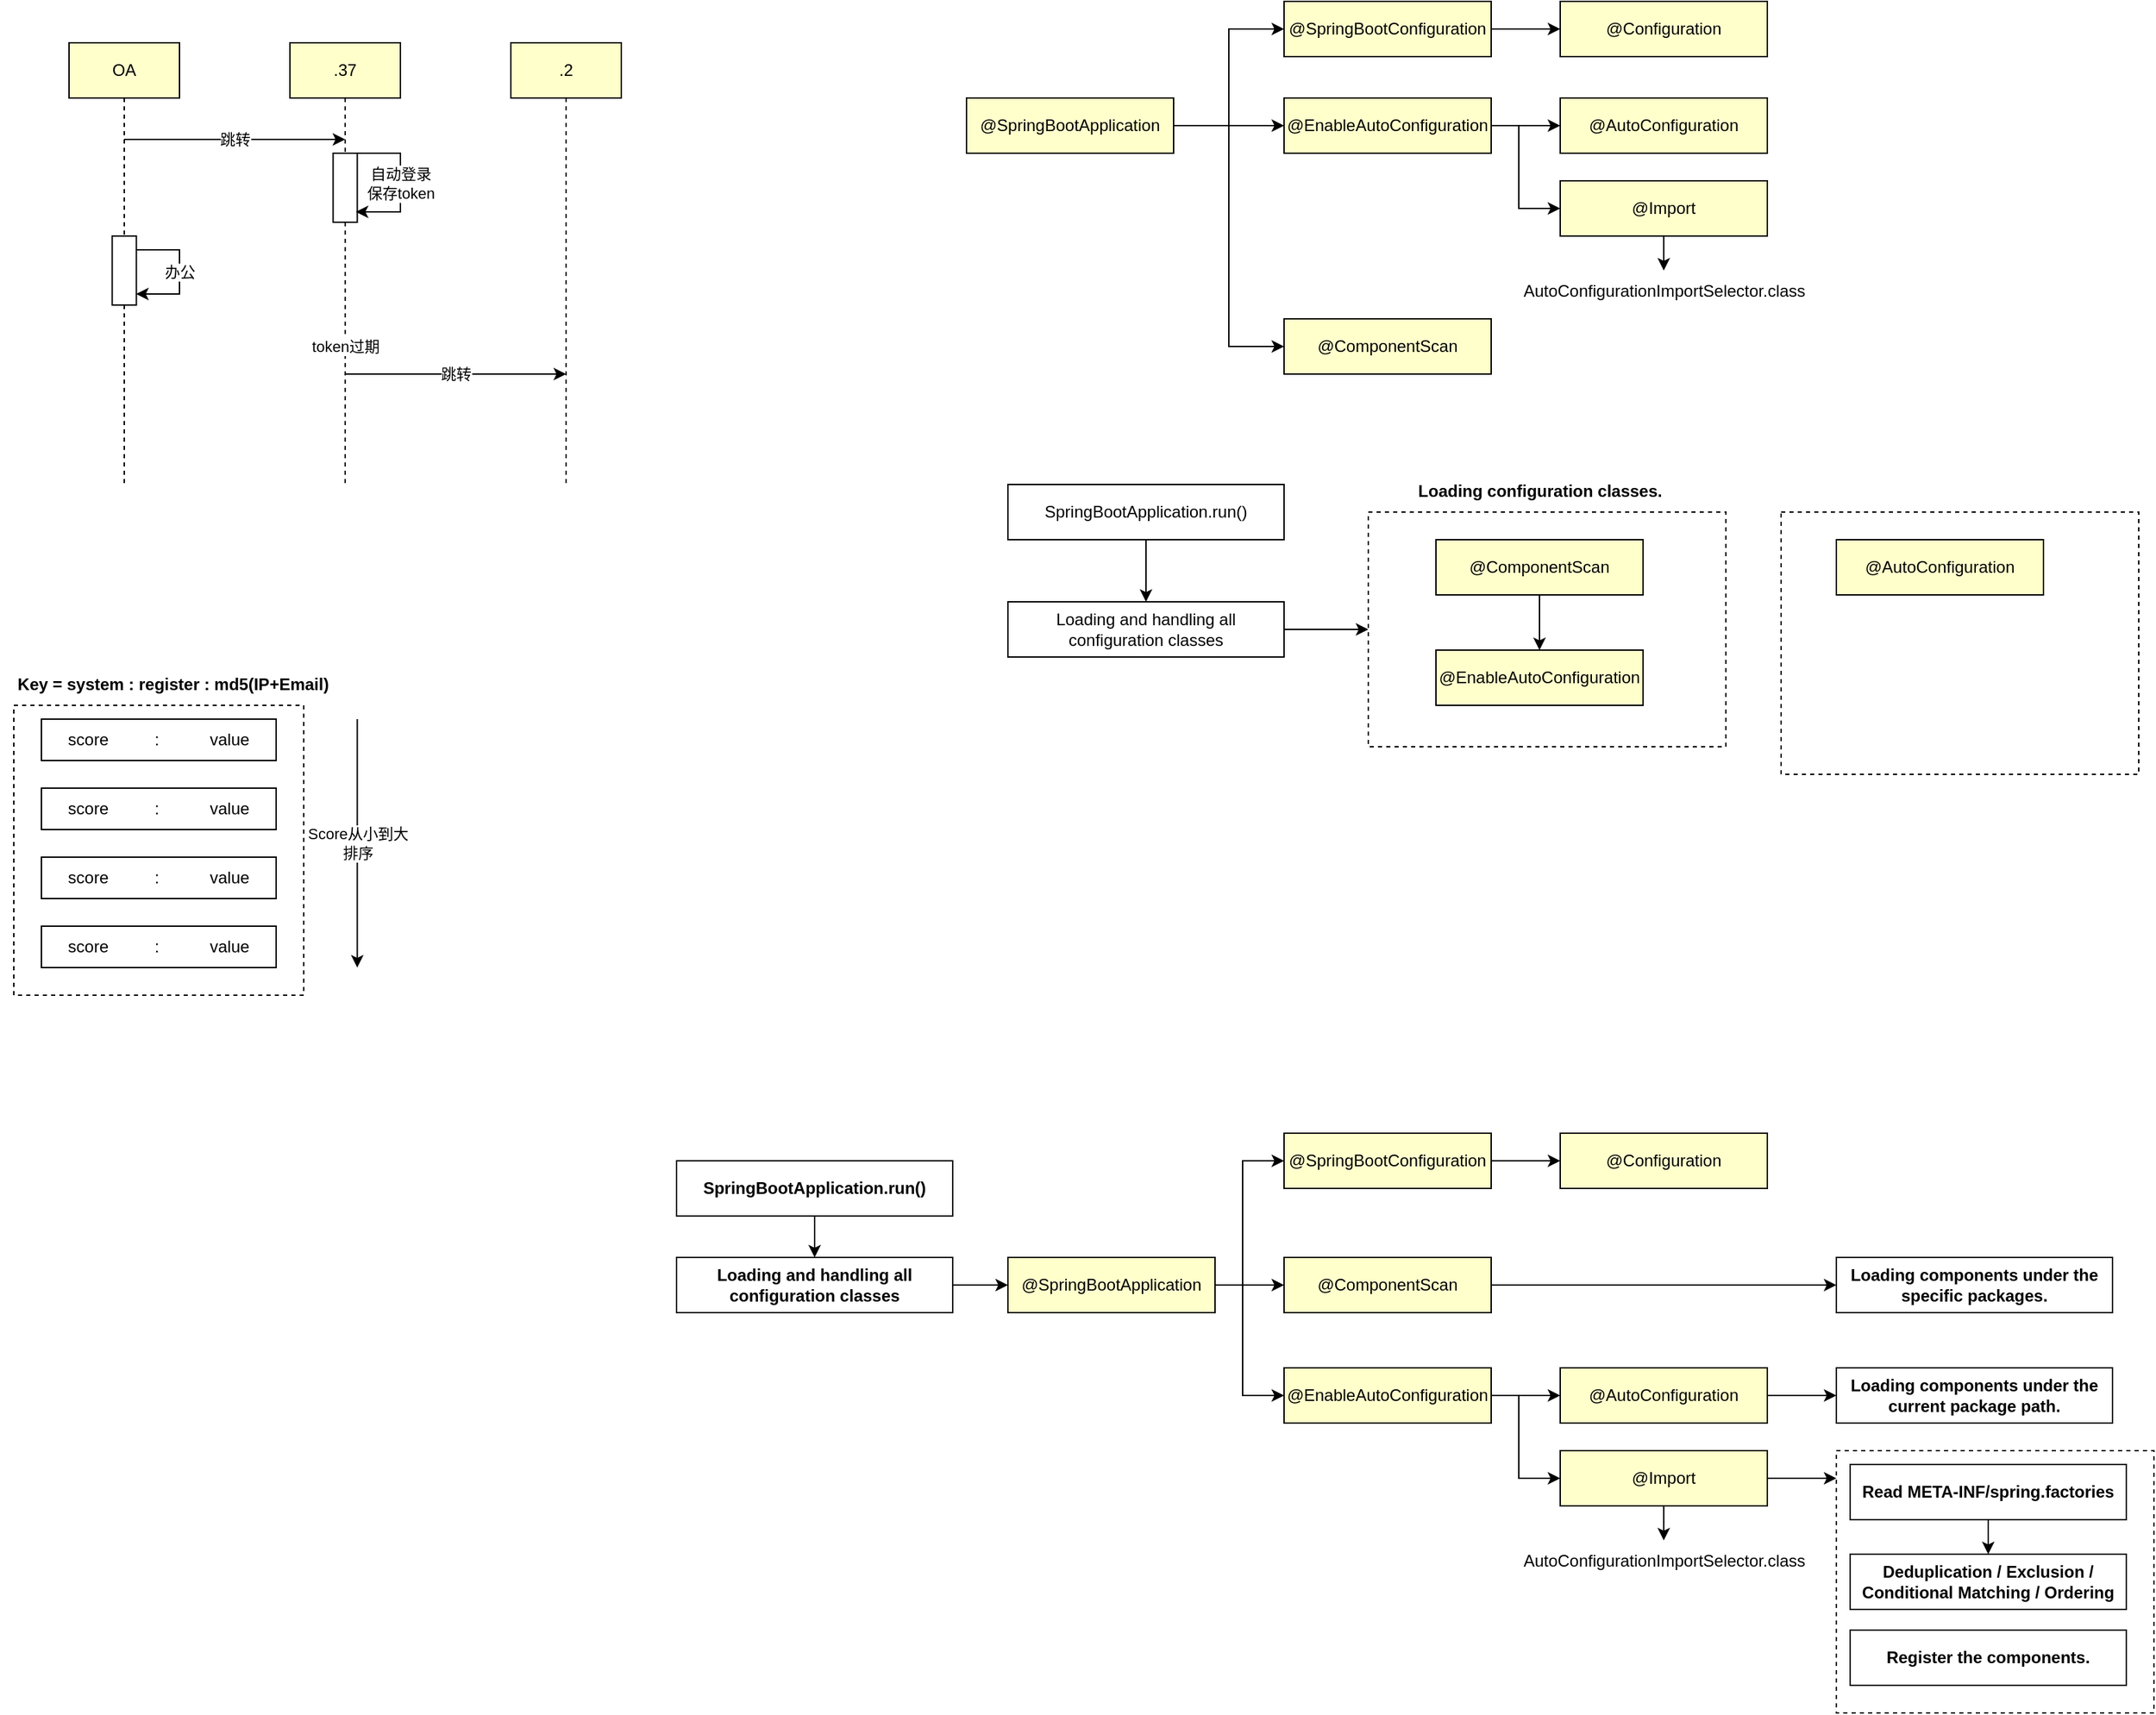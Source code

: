 <mxfile version="26.2.14">
  <diagram name="Page-1" id="XBFmpDd5GI6fNW_chvTV">
    <mxGraphModel dx="632" dy="319" grid="1" gridSize="10" guides="1" tooltips="1" connect="1" arrows="1" fold="1" page="1" pageScale="1" pageWidth="827" pageHeight="1169" math="0" shadow="0">
      <root>
        <mxCell id="0" />
        <mxCell id="1" parent="0" />
        <mxCell id="NUGtLv0-GDBaZmMCbuX2-15" style="edgeStyle=orthogonalEdgeStyle;rounded=0;orthogonalLoop=1;jettySize=auto;html=1;endArrow=none;startFill=0;dashed=1;" parent="1" source="NUGtLv0-GDBaZmMCbuX2-34" edge="1">
          <mxGeometry relative="1" as="geometry">
            <mxPoint x="280" y="360" as="targetPoint" />
            <Array as="points">
              <mxPoint x="280" y="230" />
              <mxPoint x="280" y="230" />
            </Array>
          </mxGeometry>
        </mxCell>
        <mxCell id="NUGtLv0-GDBaZmMCbuX2-55" style="edgeStyle=orthogonalEdgeStyle;rounded=0;orthogonalLoop=1;jettySize=auto;html=1;entryX=0.5;entryY=0;entryDx=0;entryDy=0;endArrow=none;startFill=0;dashed=1;" parent="1" source="NUGtLv0-GDBaZmMCbuX2-13" target="NUGtLv0-GDBaZmMCbuX2-34" edge="1">
          <mxGeometry relative="1" as="geometry" />
        </mxCell>
        <mxCell id="NUGtLv0-GDBaZmMCbuX2-13" value="OA" style="rounded=0;whiteSpace=wrap;html=1;fillColor=#FFFFCC;" parent="1" vertex="1">
          <mxGeometry x="240" y="40" width="80" height="40" as="geometry" />
        </mxCell>
        <mxCell id="NUGtLv0-GDBaZmMCbuX2-19" value=".37" style="rounded=0;whiteSpace=wrap;html=1;fillColor=#FFFFCC;" parent="1" vertex="1">
          <mxGeometry x="400" y="40" width="80" height="40" as="geometry" />
        </mxCell>
        <mxCell id="NUGtLv0-GDBaZmMCbuX2-23" value="跳转" style="endArrow=classic;html=1;rounded=0;exitX=0.5;exitY=0;exitDx=0;exitDy=0;" parent="1" edge="1">
          <mxGeometry width="50" height="50" relative="1" as="geometry">
            <mxPoint x="280" y="110" as="sourcePoint" />
            <mxPoint x="440" y="110" as="targetPoint" />
          </mxGeometry>
        </mxCell>
        <mxCell id="NUGtLv0-GDBaZmMCbuX2-29" value="" style="edgeStyle=orthogonalEdgeStyle;rounded=0;orthogonalLoop=1;jettySize=auto;html=1;fillColor=none;endArrow=none;startFill=0;dashed=1;" parent="1" source="NUGtLv0-GDBaZmMCbuX2-19" target="NUGtLv0-GDBaZmMCbuX2-27" edge="1">
          <mxGeometry relative="1" as="geometry">
            <mxPoint x="440" y="280" as="targetPoint" />
            <mxPoint x="440" y="80" as="sourcePoint" />
          </mxGeometry>
        </mxCell>
        <mxCell id="NUGtLv0-GDBaZmMCbuX2-50" style="edgeStyle=orthogonalEdgeStyle;rounded=0;orthogonalLoop=1;jettySize=auto;html=1;endArrow=none;startFill=0;dashed=1;" parent="1" source="NUGtLv0-GDBaZmMCbuX2-27" edge="1">
          <mxGeometry relative="1" as="geometry">
            <mxPoint x="440" y="360" as="targetPoint" />
          </mxGeometry>
        </mxCell>
        <mxCell id="NUGtLv0-GDBaZmMCbuX2-53" value="token过期" style="edgeLabel;html=1;align=center;verticalAlign=middle;resizable=0;points=[];" parent="NUGtLv0-GDBaZmMCbuX2-50" vertex="1" connectable="0">
          <mxGeometry x="0.515" y="-1" relative="1" as="geometry">
            <mxPoint x="1" y="-54" as="offset" />
          </mxGeometry>
        </mxCell>
        <mxCell id="NUGtLv0-GDBaZmMCbuX2-27" value="" style="rounded=0;whiteSpace=wrap;html=1;" parent="1" vertex="1">
          <mxGeometry x="431.25" y="120" width="17.5" height="50" as="geometry" />
        </mxCell>
        <mxCell id="NUGtLv0-GDBaZmMCbuX2-30" value="自动登录&lt;br&gt;保存token" style="edgeStyle=orthogonalEdgeStyle;rounded=0;orthogonalLoop=1;jettySize=auto;html=1;entryX=0.941;entryY=0.849;entryDx=0;entryDy=0;entryPerimeter=0;" parent="1" source="NUGtLv0-GDBaZmMCbuX2-27" target="NUGtLv0-GDBaZmMCbuX2-27" edge="1">
          <mxGeometry relative="1" as="geometry">
            <Array as="points">
              <mxPoint x="480" y="120" />
              <mxPoint x="480" y="163" />
            </Array>
          </mxGeometry>
        </mxCell>
        <mxCell id="NUGtLv0-GDBaZmMCbuX2-33" style="edgeStyle=orthogonalEdgeStyle;rounded=0;orthogonalLoop=1;jettySize=auto;html=1;endArrow=none;startFill=0;strokeColor=default;dashed=1;" parent="1" source="NUGtLv0-GDBaZmMCbuX2-31" edge="1">
          <mxGeometry relative="1" as="geometry">
            <mxPoint x="600" y="360" as="targetPoint" />
          </mxGeometry>
        </mxCell>
        <mxCell id="NUGtLv0-GDBaZmMCbuX2-31" value=".2" style="rounded=0;whiteSpace=wrap;html=1;fillColor=#FFFFCC;" parent="1" vertex="1">
          <mxGeometry x="560" y="40" width="80" height="40" as="geometry" />
        </mxCell>
        <mxCell id="NUGtLv0-GDBaZmMCbuX2-34" value="" style="rounded=0;whiteSpace=wrap;html=1;" parent="1" vertex="1">
          <mxGeometry x="271.25" y="180" width="17.5" height="50" as="geometry" />
        </mxCell>
        <mxCell id="NUGtLv0-GDBaZmMCbuX2-36" value="办公" style="edgeStyle=orthogonalEdgeStyle;rounded=0;orthogonalLoop=1;jettySize=auto;html=1;entryX=0.991;entryY=0.847;entryDx=0;entryDy=0;entryPerimeter=0;" parent="1" source="NUGtLv0-GDBaZmMCbuX2-34" target="NUGtLv0-GDBaZmMCbuX2-34" edge="1">
          <mxGeometry relative="1" as="geometry">
            <Array as="points">
              <mxPoint x="320" y="190" />
              <mxPoint x="320" y="222" />
              <mxPoint x="289" y="222" />
            </Array>
          </mxGeometry>
        </mxCell>
        <mxCell id="NUGtLv0-GDBaZmMCbuX2-39" value="跳转" style="endArrow=classic;html=1;rounded=0;" parent="1" edge="1">
          <mxGeometry width="50" height="50" relative="1" as="geometry">
            <mxPoint x="440" y="280" as="sourcePoint" />
            <mxPoint x="600" y="280" as="targetPoint" />
          </mxGeometry>
        </mxCell>
        <mxCell id="NUGtLv0-GDBaZmMCbuX2-72" style="edgeStyle=orthogonalEdgeStyle;rounded=0;orthogonalLoop=1;jettySize=auto;html=1;" parent="1" source="NUGtLv0-GDBaZmMCbuX2-56" target="NUGtLv0-GDBaZmMCbuX2-60" edge="1">
          <mxGeometry relative="1" as="geometry">
            <Array as="points">
              <mxPoint x="1080" y="100" />
              <mxPoint x="1080" y="260" />
            </Array>
          </mxGeometry>
        </mxCell>
        <mxCell id="NUGtLv0-GDBaZmMCbuX2-73" style="edgeStyle=orthogonalEdgeStyle;rounded=0;orthogonalLoop=1;jettySize=auto;html=1;" parent="1" source="NUGtLv0-GDBaZmMCbuX2-56" target="NUGtLv0-GDBaZmMCbuX2-59" edge="1">
          <mxGeometry relative="1" as="geometry" />
        </mxCell>
        <mxCell id="NUGtLv0-GDBaZmMCbuX2-74" style="edgeStyle=orthogonalEdgeStyle;rounded=0;orthogonalLoop=1;jettySize=auto;html=1;entryX=0;entryY=0.5;entryDx=0;entryDy=0;" parent="1" source="NUGtLv0-GDBaZmMCbuX2-56" target="NUGtLv0-GDBaZmMCbuX2-58" edge="1">
          <mxGeometry relative="1" as="geometry" />
        </mxCell>
        <mxCell id="NUGtLv0-GDBaZmMCbuX2-56" value="@SpringBootApplication" style="rounded=0;whiteSpace=wrap;html=1;fillColor=#FFFFCC;" parent="1" vertex="1">
          <mxGeometry x="890" y="80" width="150" height="40" as="geometry" />
        </mxCell>
        <mxCell id="NUGtLv0-GDBaZmMCbuX2-58" value="@SpringBootConfiguration" style="rounded=0;whiteSpace=wrap;html=1;fillColor=#FFFFCC;" parent="1" vertex="1">
          <mxGeometry x="1120" y="10" width="150" height="40" as="geometry" />
        </mxCell>
        <mxCell id="NUGtLv0-GDBaZmMCbuX2-66" style="edgeStyle=orthogonalEdgeStyle;rounded=0;orthogonalLoop=1;jettySize=auto;html=1;" parent="1" source="NUGtLv0-GDBaZmMCbuX2-59" target="NUGtLv0-GDBaZmMCbuX2-62" edge="1">
          <mxGeometry relative="1" as="geometry" />
        </mxCell>
        <mxCell id="NUGtLv0-GDBaZmMCbuX2-70" style="edgeStyle=orthogonalEdgeStyle;rounded=0;orthogonalLoop=1;jettySize=auto;html=1;" parent="1" source="NUGtLv0-GDBaZmMCbuX2-59" target="NUGtLv0-GDBaZmMCbuX2-67" edge="1">
          <mxGeometry relative="1" as="geometry">
            <Array as="points">
              <mxPoint x="1290" y="100" />
              <mxPoint x="1290" y="160" />
            </Array>
          </mxGeometry>
        </mxCell>
        <mxCell id="NUGtLv0-GDBaZmMCbuX2-59" value="@EnableAutoConfiguration" style="rounded=0;whiteSpace=wrap;html=1;fillColor=#FFFFCC;" parent="1" vertex="1">
          <mxGeometry x="1120" y="80" width="150" height="40" as="geometry" />
        </mxCell>
        <mxCell id="NUGtLv0-GDBaZmMCbuX2-60" value="@ComponentScan" style="rounded=0;whiteSpace=wrap;html=1;fillColor=#FFFFCC;" parent="1" vertex="1">
          <mxGeometry x="1120" y="240" width="150" height="40" as="geometry" />
        </mxCell>
        <mxCell id="NUGtLv0-GDBaZmMCbuX2-62" value="@AutoConfiguration" style="rounded=0;whiteSpace=wrap;html=1;fillColor=#FFFFCC;" parent="1" vertex="1">
          <mxGeometry x="1320" y="80" width="150" height="40" as="geometry" />
        </mxCell>
        <mxCell id="NUGtLv0-GDBaZmMCbuX2-65" value="" style="edgeStyle=orthogonalEdgeStyle;rounded=0;orthogonalLoop=1;jettySize=auto;html=1;" parent="1" source="NUGtLv0-GDBaZmMCbuX2-58" target="NUGtLv0-GDBaZmMCbuX2-64" edge="1">
          <mxGeometry relative="1" as="geometry">
            <mxPoint x="1270" y="30" as="sourcePoint" />
            <mxPoint x="1395" y="80" as="targetPoint" />
          </mxGeometry>
        </mxCell>
        <mxCell id="NUGtLv0-GDBaZmMCbuX2-64" value="@Configuration" style="rounded=0;whiteSpace=wrap;html=1;fillColor=#FFFFCC;" parent="1" vertex="1">
          <mxGeometry x="1320" y="10" width="150" height="40" as="geometry" />
        </mxCell>
        <mxCell id="NUGtLv0-GDBaZmMCbuX2-71" style="edgeStyle=orthogonalEdgeStyle;rounded=0;orthogonalLoop=1;jettySize=auto;html=1;" parent="1" source="NUGtLv0-GDBaZmMCbuX2-67" target="NUGtLv0-GDBaZmMCbuX2-68" edge="1">
          <mxGeometry relative="1" as="geometry" />
        </mxCell>
        <mxCell id="NUGtLv0-GDBaZmMCbuX2-67" value="@Import" style="rounded=0;whiteSpace=wrap;html=1;fillColor=#FFFFCC;" parent="1" vertex="1">
          <mxGeometry x="1320" y="140" width="150" height="40" as="geometry" />
        </mxCell>
        <mxCell id="NUGtLv0-GDBaZmMCbuX2-68" value="&lt;span style=&quot;text-wrap-mode: wrap;&quot;&gt;AutoConfigurationImportSelector.class&lt;/span&gt;" style="text;html=1;align=center;verticalAlign=middle;resizable=0;points=[];autosize=1;strokeColor=none;fillColor=none;" parent="1" vertex="1">
          <mxGeometry x="1280" y="205" width="230" height="30" as="geometry" />
        </mxCell>
        <mxCell id="NUGtLv0-GDBaZmMCbuX2-87" style="edgeStyle=orthogonalEdgeStyle;rounded=0;orthogonalLoop=1;jettySize=auto;html=1;" parent="1" source="NUGtLv0-GDBaZmMCbuX2-76" target="NUGtLv0-GDBaZmMCbuX2-79" edge="1">
          <mxGeometry relative="1" as="geometry" />
        </mxCell>
        <mxCell id="NUGtLv0-GDBaZmMCbuX2-76" value="SpringBootApplication.run()" style="rounded=0;whiteSpace=wrap;html=1;fillColor=none;" parent="1" vertex="1">
          <mxGeometry x="920" y="360" width="200" height="40" as="geometry" />
        </mxCell>
        <mxCell id="NUGtLv0-GDBaZmMCbuX2-91" style="edgeStyle=orthogonalEdgeStyle;rounded=0;orthogonalLoop=1;jettySize=auto;html=1;" parent="1" source="NUGtLv0-GDBaZmMCbuX2-79" target="NUGtLv0-GDBaZmMCbuX2-80" edge="1">
          <mxGeometry relative="1" as="geometry" />
        </mxCell>
        <mxCell id="NUGtLv0-GDBaZmMCbuX2-79" value="Loading and handling all configuration classes" style="rounded=0;whiteSpace=wrap;html=1;fillColor=none;" parent="1" vertex="1">
          <mxGeometry x="920" y="445" width="200" height="40" as="geometry" />
        </mxCell>
        <mxCell id="NUGtLv0-GDBaZmMCbuX2-80" value="" style="rounded=0;whiteSpace=wrap;html=1;fillColor=none;dashed=1;" parent="1" vertex="1">
          <mxGeometry x="1181" y="380" width="259" height="170" as="geometry" />
        </mxCell>
        <mxCell id="NUGtLv0-GDBaZmMCbuX2-83" style="edgeStyle=orthogonalEdgeStyle;rounded=0;orthogonalLoop=1;jettySize=auto;html=1;" parent="1" source="NUGtLv0-GDBaZmMCbuX2-81" target="NUGtLv0-GDBaZmMCbuX2-82" edge="1">
          <mxGeometry relative="1" as="geometry" />
        </mxCell>
        <mxCell id="NUGtLv0-GDBaZmMCbuX2-81" value="@ComponentScan" style="rounded=0;whiteSpace=wrap;html=1;fillColor=#FFFFCC;" parent="1" vertex="1">
          <mxGeometry x="1230" y="400" width="150" height="40" as="geometry" />
        </mxCell>
        <mxCell id="NUGtLv0-GDBaZmMCbuX2-82" value="@EnableAutoConfiguration" style="rounded=0;whiteSpace=wrap;html=1;fillColor=#FFFFCC;" parent="1" vertex="1">
          <mxGeometry x="1230" y="480" width="150" height="40" as="geometry" />
        </mxCell>
        <mxCell id="NUGtLv0-GDBaZmMCbuX2-84" value="Loading configuration classes." style="text;html=1;align=center;verticalAlign=middle;resizable=0;points=[];autosize=1;strokeColor=none;fillColor=none;fontStyle=1" parent="1" vertex="1">
          <mxGeometry x="1215" y="350" width="180" height="30" as="geometry" />
        </mxCell>
        <mxCell id="NUGtLv0-GDBaZmMCbuX2-92" value="" style="rounded=0;whiteSpace=wrap;html=1;fillColor=none;dashed=1;" parent="1" vertex="1">
          <mxGeometry x="1480" y="380" width="259" height="190" as="geometry" />
        </mxCell>
        <mxCell id="NUGtLv0-GDBaZmMCbuX2-93" value="@AutoConfiguration" style="rounded=0;whiteSpace=wrap;html=1;fillColor=#FFFFCC;" parent="1" vertex="1">
          <mxGeometry x="1520" y="400" width="150" height="40" as="geometry" />
        </mxCell>
        <mxCell id="NUGtLv0-GDBaZmMCbuX2-97" style="edgeStyle=orthogonalEdgeStyle;rounded=0;orthogonalLoop=1;jettySize=auto;html=1;entryX=0;entryY=0.5;entryDx=0;entryDy=0;" parent="1" source="NUGtLv0-GDBaZmMCbuX2-98" target="NUGtLv0-GDBaZmMCbuX2-99" edge="1">
          <mxGeometry relative="1" as="geometry">
            <Array as="points">
              <mxPoint x="1090" y="940" />
              <mxPoint x="1090" y="850" />
            </Array>
          </mxGeometry>
        </mxCell>
        <mxCell id="NUGtLv0-GDBaZmMCbuX2-117" style="edgeStyle=orthogonalEdgeStyle;rounded=0;orthogonalLoop=1;jettySize=auto;html=1;" parent="1" source="NUGtLv0-GDBaZmMCbuX2-98" target="NUGtLv0-GDBaZmMCbuX2-103" edge="1">
          <mxGeometry relative="1" as="geometry" />
        </mxCell>
        <mxCell id="NUGtLv0-GDBaZmMCbuX2-118" style="edgeStyle=orthogonalEdgeStyle;rounded=0;orthogonalLoop=1;jettySize=auto;html=1;" parent="1" source="NUGtLv0-GDBaZmMCbuX2-98" target="NUGtLv0-GDBaZmMCbuX2-102" edge="1">
          <mxGeometry relative="1" as="geometry">
            <Array as="points">
              <mxPoint x="1090" y="940" />
              <mxPoint x="1090" y="1020" />
            </Array>
          </mxGeometry>
        </mxCell>
        <mxCell id="NUGtLv0-GDBaZmMCbuX2-98" value="@SpringBootApplication" style="rounded=0;whiteSpace=wrap;html=1;fillColor=#FFFFCC;" parent="1" vertex="1">
          <mxGeometry x="920" y="920" width="150" height="40" as="geometry" />
        </mxCell>
        <mxCell id="NUGtLv0-GDBaZmMCbuX2-99" value="@SpringBootConfiguration" style="rounded=0;whiteSpace=wrap;html=1;fillColor=#FFFFCC;" parent="1" vertex="1">
          <mxGeometry x="1120" y="830" width="150" height="40" as="geometry" />
        </mxCell>
        <mxCell id="NUGtLv0-GDBaZmMCbuX2-100" style="edgeStyle=orthogonalEdgeStyle;rounded=0;orthogonalLoop=1;jettySize=auto;html=1;" parent="1" source="NUGtLv0-GDBaZmMCbuX2-102" target="NUGtLv0-GDBaZmMCbuX2-104" edge="1">
          <mxGeometry relative="1" as="geometry" />
        </mxCell>
        <mxCell id="NUGtLv0-GDBaZmMCbuX2-101" style="edgeStyle=orthogonalEdgeStyle;rounded=0;orthogonalLoop=1;jettySize=auto;html=1;" parent="1" source="NUGtLv0-GDBaZmMCbuX2-102" target="NUGtLv0-GDBaZmMCbuX2-108" edge="1">
          <mxGeometry relative="1" as="geometry">
            <Array as="points">
              <mxPoint x="1290" y="1020" />
              <mxPoint x="1290" y="1080" />
            </Array>
          </mxGeometry>
        </mxCell>
        <mxCell id="NUGtLv0-GDBaZmMCbuX2-102" value="@EnableAutoConfiguration" style="rounded=0;whiteSpace=wrap;html=1;fillColor=#FFFFCC;" parent="1" vertex="1">
          <mxGeometry x="1120" y="1000" width="150" height="40" as="geometry" />
        </mxCell>
        <mxCell id="NUGtLv0-GDBaZmMCbuX2-120" style="edgeStyle=orthogonalEdgeStyle;rounded=0;orthogonalLoop=1;jettySize=auto;html=1;" parent="1" source="NUGtLv0-GDBaZmMCbuX2-103" target="NUGtLv0-GDBaZmMCbuX2-119" edge="1">
          <mxGeometry relative="1" as="geometry" />
        </mxCell>
        <mxCell id="NUGtLv0-GDBaZmMCbuX2-103" value="@ComponentScan" style="rounded=0;whiteSpace=wrap;html=1;fillColor=#FFFFCC;" parent="1" vertex="1">
          <mxGeometry x="1120" y="920" width="150" height="40" as="geometry" />
        </mxCell>
        <mxCell id="NUGtLv0-GDBaZmMCbuX2-115" style="edgeStyle=orthogonalEdgeStyle;rounded=0;orthogonalLoop=1;jettySize=auto;html=1;" parent="1" source="NUGtLv0-GDBaZmMCbuX2-104" target="NUGtLv0-GDBaZmMCbuX2-114" edge="1">
          <mxGeometry relative="1" as="geometry" />
        </mxCell>
        <mxCell id="NUGtLv0-GDBaZmMCbuX2-104" value="@AutoConfiguration" style="rounded=0;whiteSpace=wrap;html=1;fillColor=#FFFFCC;" parent="1" vertex="1">
          <mxGeometry x="1320" y="1000" width="150" height="40" as="geometry" />
        </mxCell>
        <mxCell id="NUGtLv0-GDBaZmMCbuX2-105" value="" style="edgeStyle=orthogonalEdgeStyle;rounded=0;orthogonalLoop=1;jettySize=auto;html=1;" parent="1" source="NUGtLv0-GDBaZmMCbuX2-99" target="NUGtLv0-GDBaZmMCbuX2-106" edge="1">
          <mxGeometry relative="1" as="geometry">
            <mxPoint x="1270" y="850" as="sourcePoint" />
            <mxPoint x="1395" y="900" as="targetPoint" />
          </mxGeometry>
        </mxCell>
        <mxCell id="NUGtLv0-GDBaZmMCbuX2-106" value="@Configuration" style="rounded=0;whiteSpace=wrap;html=1;fillColor=#FFFFCC;" parent="1" vertex="1">
          <mxGeometry x="1320" y="830" width="150" height="40" as="geometry" />
        </mxCell>
        <mxCell id="NUGtLv0-GDBaZmMCbuX2-107" style="edgeStyle=orthogonalEdgeStyle;rounded=0;orthogonalLoop=1;jettySize=auto;html=1;" parent="1" source="NUGtLv0-GDBaZmMCbuX2-108" target="NUGtLv0-GDBaZmMCbuX2-109" edge="1">
          <mxGeometry relative="1" as="geometry" />
        </mxCell>
        <mxCell id="NUGtLv0-GDBaZmMCbuX2-121" style="edgeStyle=orthogonalEdgeStyle;rounded=0;orthogonalLoop=1;jettySize=auto;html=1;" parent="1" source="NUGtLv0-GDBaZmMCbuX2-108" target="NUGtLv0-GDBaZmMCbuX2-122" edge="1">
          <mxGeometry relative="1" as="geometry">
            <mxPoint x="1520" y="1080" as="targetPoint" />
            <Array as="points">
              <mxPoint x="1510" y="1080" />
              <mxPoint x="1510" y="1080" />
            </Array>
          </mxGeometry>
        </mxCell>
        <mxCell id="NUGtLv0-GDBaZmMCbuX2-108" value="@Import" style="rounded=0;whiteSpace=wrap;html=1;fillColor=#FFFFCC;" parent="1" vertex="1">
          <mxGeometry x="1320" y="1060" width="150" height="40" as="geometry" />
        </mxCell>
        <mxCell id="NUGtLv0-GDBaZmMCbuX2-109" value="&lt;span style=&quot;text-wrap-mode: wrap;&quot;&gt;AutoConfigurationImportSelector.class&lt;/span&gt;" style="text;html=1;align=center;verticalAlign=middle;resizable=0;points=[];autosize=1;strokeColor=none;fillColor=none;" parent="1" vertex="1">
          <mxGeometry x="1280" y="1125" width="230" height="30" as="geometry" />
        </mxCell>
        <mxCell id="NUGtLv0-GDBaZmMCbuX2-110" style="edgeStyle=orthogonalEdgeStyle;rounded=0;orthogonalLoop=1;jettySize=auto;html=1;" parent="1" source="NUGtLv0-GDBaZmMCbuX2-111" target="NUGtLv0-GDBaZmMCbuX2-112" edge="1">
          <mxGeometry relative="1" as="geometry" />
        </mxCell>
        <mxCell id="NUGtLv0-GDBaZmMCbuX2-111" value="SpringBootApplication.run()" style="rounded=0;whiteSpace=wrap;html=1;fillColor=none;fontStyle=1" parent="1" vertex="1">
          <mxGeometry x="680" y="850" width="200" height="40" as="geometry" />
        </mxCell>
        <mxCell id="NUGtLv0-GDBaZmMCbuX2-113" style="edgeStyle=orthogonalEdgeStyle;rounded=0;orthogonalLoop=1;jettySize=auto;html=1;" parent="1" source="NUGtLv0-GDBaZmMCbuX2-112" target="NUGtLv0-GDBaZmMCbuX2-98" edge="1">
          <mxGeometry relative="1" as="geometry" />
        </mxCell>
        <mxCell id="NUGtLv0-GDBaZmMCbuX2-112" value="Loading and handling all configuration classes" style="rounded=0;whiteSpace=wrap;html=1;fillColor=none;fontStyle=1" parent="1" vertex="1">
          <mxGeometry x="680" y="920" width="200" height="40" as="geometry" />
        </mxCell>
        <mxCell id="NUGtLv0-GDBaZmMCbuX2-114" value="Loading components under the current package path." style="rounded=0;whiteSpace=wrap;html=1;fillColor=none;fontStyle=1" parent="1" vertex="1">
          <mxGeometry x="1520" y="1000" width="200" height="40" as="geometry" />
        </mxCell>
        <mxCell id="NUGtLv0-GDBaZmMCbuX2-119" value="Loading components under the specific packages." style="rounded=0;whiteSpace=wrap;html=1;fillColor=none;fontStyle=1" parent="1" vertex="1">
          <mxGeometry x="1520" y="920" width="200" height="40" as="geometry" />
        </mxCell>
        <mxCell id="NUGtLv0-GDBaZmMCbuX2-122" value="" style="rounded=0;whiteSpace=wrap;html=1;fillColor=none;dashed=1;" parent="1" vertex="1">
          <mxGeometry x="1520" y="1060" width="230" height="190" as="geometry" />
        </mxCell>
        <mxCell id="NUGtLv0-GDBaZmMCbuX2-126" style="edgeStyle=orthogonalEdgeStyle;rounded=0;orthogonalLoop=1;jettySize=auto;html=1;" parent="1" source="NUGtLv0-GDBaZmMCbuX2-123" target="NUGtLv0-GDBaZmMCbuX2-125" edge="1">
          <mxGeometry relative="1" as="geometry" />
        </mxCell>
        <mxCell id="NUGtLv0-GDBaZmMCbuX2-123" value="Read META-INF/spring.factories" style="rounded=0;whiteSpace=wrap;html=1;fillColor=none;fontStyle=1" parent="1" vertex="1">
          <mxGeometry x="1530" y="1070" width="200" height="40" as="geometry" />
        </mxCell>
        <mxCell id="NUGtLv0-GDBaZmMCbuX2-125" value="Deduplication / Exclusion / Conditional Matching / Ordering" style="rounded=0;whiteSpace=wrap;html=1;fillColor=none;fontStyle=1" parent="1" vertex="1">
          <mxGeometry x="1530" y="1135" width="200" height="40" as="geometry" />
        </mxCell>
        <mxCell id="NUGtLv0-GDBaZmMCbuX2-127" value="Register the components." style="rounded=0;whiteSpace=wrap;html=1;fillColor=none;fontStyle=1" parent="1" vertex="1">
          <mxGeometry x="1530" y="1190" width="200" height="40" as="geometry" />
        </mxCell>
        <mxCell id="rxfItcIWFSnz3CFshnel-2" value="" style="rounded=0;whiteSpace=wrap;html=1;fillColor=none;dashed=1;" vertex="1" parent="1">
          <mxGeometry x="200" y="520" width="210" height="210" as="geometry" />
        </mxCell>
        <mxCell id="rxfItcIWFSnz3CFshnel-3" value="&lt;b&gt;Key = system : register : md5(IP+Email)&lt;/b&gt;" style="text;html=1;align=center;verticalAlign=middle;resizable=0;points=[];autosize=1;strokeColor=none;fillColor=none;" vertex="1" parent="1">
          <mxGeometry x="190" y="490" width="250" height="30" as="geometry" />
        </mxCell>
        <mxCell id="rxfItcIWFSnz3CFshnel-4" value="score&amp;nbsp; &amp;nbsp; &amp;nbsp; &amp;nbsp; &amp;nbsp; :&amp;nbsp; &amp;nbsp; &amp;nbsp; &amp;nbsp; &amp;nbsp; &amp;nbsp;value" style="rounded=0;whiteSpace=wrap;html=1;" vertex="1" parent="1">
          <mxGeometry x="220" y="530" width="170" height="30" as="geometry" />
        </mxCell>
        <mxCell id="rxfItcIWFSnz3CFshnel-5" value="score&amp;nbsp; &amp;nbsp; &amp;nbsp; &amp;nbsp; &amp;nbsp; :&amp;nbsp; &amp;nbsp; &amp;nbsp; &amp;nbsp; &amp;nbsp; &amp;nbsp;value" style="rounded=0;whiteSpace=wrap;html=1;" vertex="1" parent="1">
          <mxGeometry x="220" y="580" width="170" height="30" as="geometry" />
        </mxCell>
        <mxCell id="rxfItcIWFSnz3CFshnel-6" value="score&amp;nbsp; &amp;nbsp; &amp;nbsp; &amp;nbsp; &amp;nbsp; :&amp;nbsp; &amp;nbsp; &amp;nbsp; &amp;nbsp; &amp;nbsp; &amp;nbsp;value" style="rounded=0;whiteSpace=wrap;html=1;" vertex="1" parent="1">
          <mxGeometry x="220" y="630" width="170" height="30" as="geometry" />
        </mxCell>
        <mxCell id="rxfItcIWFSnz3CFshnel-7" value="score&amp;nbsp; &amp;nbsp; &amp;nbsp; &amp;nbsp; &amp;nbsp; :&amp;nbsp; &amp;nbsp; &amp;nbsp; &amp;nbsp; &amp;nbsp; &amp;nbsp;value" style="rounded=0;whiteSpace=wrap;html=1;" vertex="1" parent="1">
          <mxGeometry x="220" y="680" width="170" height="30" as="geometry" />
        </mxCell>
        <mxCell id="rxfItcIWFSnz3CFshnel-8" value="Score从小到大&lt;br&gt;排序" style="endArrow=classic;html=1;rounded=0;" edge="1" parent="1">
          <mxGeometry width="50" height="50" relative="1" as="geometry">
            <mxPoint x="448.75" y="530" as="sourcePoint" />
            <mxPoint x="448.75" y="710" as="targetPoint" />
          </mxGeometry>
        </mxCell>
      </root>
    </mxGraphModel>
  </diagram>
</mxfile>
